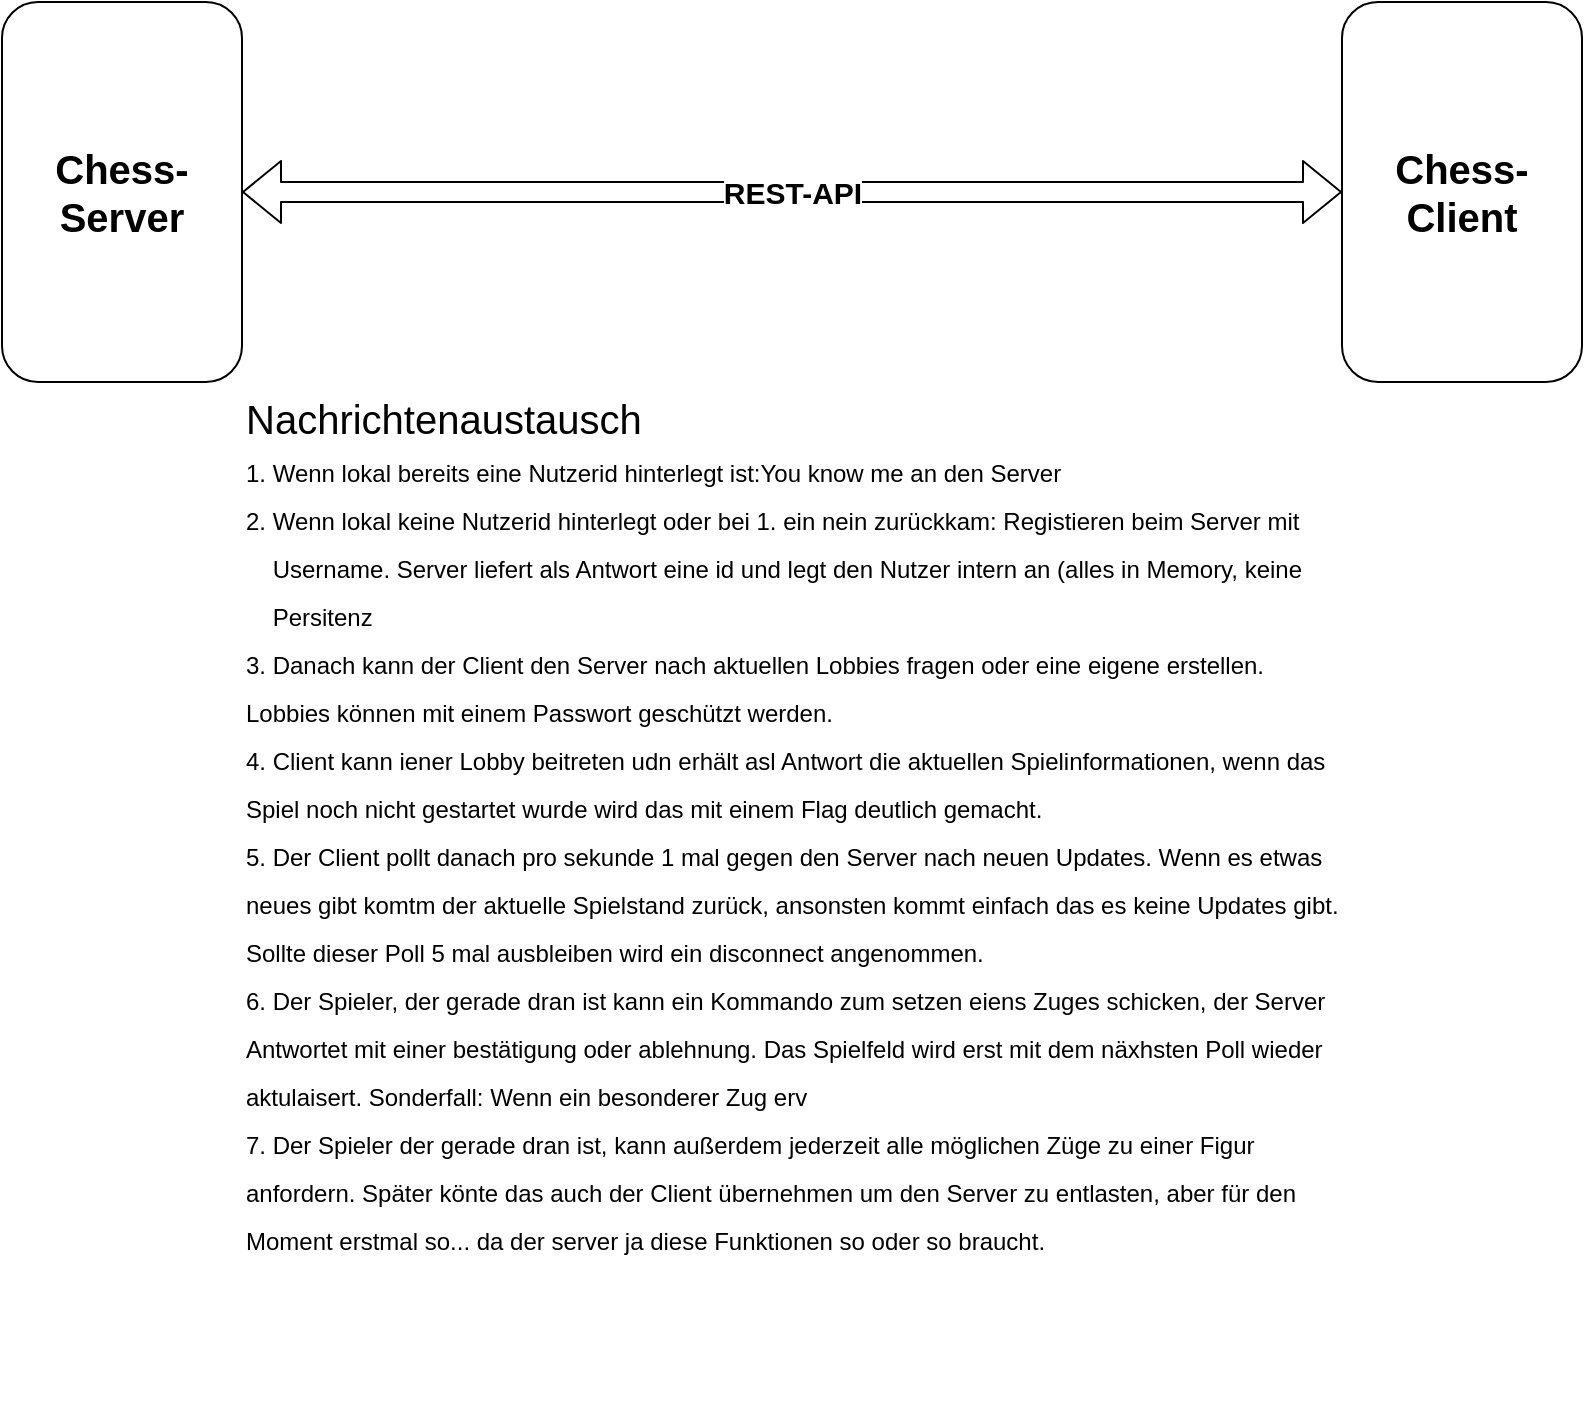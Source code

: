 <mxfile version="15.8.7" type="device"><diagram id="rnWWwi0MaWpmqOHsOCMC" name="Seite-1"><mxGraphModel dx="982" dy="583" grid="1" gridSize="10" guides="1" tooltips="1" connect="1" arrows="1" fold="1" page="1" pageScale="1" pageWidth="827" pageHeight="1169" math="0" shadow="0"><root><mxCell id="0"/><mxCell id="1" parent="0"/><mxCell id="eiP-1kDNFAWoTtYaZ0GF-1" value="&lt;b&gt;&lt;font style=&quot;font-size: 20px&quot;&gt;Chess-&lt;br&gt;Server&lt;/font&gt;&lt;/b&gt;" style="rounded=1;whiteSpace=wrap;html=1;" parent="1" vertex="1"><mxGeometry x="20" y="290" width="120" height="190" as="geometry"/></mxCell><mxCell id="eiP-1kDNFAWoTtYaZ0GF-2" value="&lt;b&gt;&lt;font style=&quot;font-size: 20px&quot;&gt;Chess-&lt;br&gt;&lt;/font&gt;&lt;/b&gt;&lt;b&gt;&lt;font style=&quot;font-size: 20px&quot;&gt;Client&lt;/font&gt;&lt;/b&gt;" style="rounded=1;whiteSpace=wrap;html=1;" parent="1" vertex="1"><mxGeometry x="690" y="290" width="120" height="190" as="geometry"/></mxCell><mxCell id="eiP-1kDNFAWoTtYaZ0GF-3" value="&lt;b&gt;&lt;font style=&quot;font-size: 15px&quot;&gt;REST-API&lt;/font&gt;&lt;/b&gt;" style="shape=flexArrow;endArrow=classic;startArrow=classic;html=1;exitX=1;exitY=0.5;exitDx=0;exitDy=0;entryX=0;entryY=0.5;entryDx=0;entryDy=0;" parent="1" source="eiP-1kDNFAWoTtYaZ0GF-1" target="eiP-1kDNFAWoTtYaZ0GF-2" edge="1"><mxGeometry width="50" height="50" relative="1" as="geometry"><mxPoint x="390" y="440" as="sourcePoint"/><mxPoint x="440" y="390" as="targetPoint"/></mxGeometry></mxCell><mxCell id="eiP-1kDNFAWoTtYaZ0GF-5" value="&lt;font style=&quot;font-size: 20px&quot;&gt;Nachrichtenaustausch&lt;br&gt;&lt;span style=&quot;font-size: 12px&quot;&gt;1. Wenn lokal bereits eine Nutzerid hinterlegt ist:You know me an den Server&lt;br&gt;&lt;/span&gt;&lt;span style=&quot;font-size: 12px&quot;&gt;2. Wenn lokal keine Nutzerid hinterlegt oder bei 1. ein nein zurückkam: Registieren beim Server mit&amp;nbsp;&lt;br&gt;&amp;nbsp; &amp;nbsp; Username. Server liefert als Antwort eine id und legt den Nutzer intern an (alles in Memory, keine&amp;nbsp;&lt;br&gt;&amp;nbsp; &amp;nbsp; Persitenz&lt;br&gt;3. Danach kann der Client den Server nach aktuellen Lobbies fragen oder eine eigene erstellen.&amp;nbsp; &amp;nbsp; &amp;nbsp; &amp;nbsp; Lobbies können mit einem Passwort geschützt werden.&lt;br&gt;4. Client kann iener Lobby beitreten udn erhält asl Antwort die aktuellen Spielinformationen, wenn das Spiel noch nicht gestartet wurde wird das mit einem Flag deutlich gemacht.&lt;br&gt;5. Der Client pollt danach pro sekunde 1 mal gegen den Server nach neuen Updates. Wenn es etwas neues gibt komtm der aktuelle Spielstand zurück, ansonsten kommt einfach das es keine Updates gibt.&lt;br&gt;Sollte dieser Poll 5 mal ausbleiben wird ein disconnect angenommen.&lt;br&gt;6. Der Spieler, der gerade dran ist kann ein Kommando zum setzen eiens Zuges schicken, der Server Antwortet mit einer bestätigung oder ablehnung. Das Spielfeld wird erst mit dem näxhsten Poll wieder aktulaisert. Sonderfall: Wenn ein besonderer Zug erv&lt;br&gt;7. Der Spieler der gerade dran ist, kann außerdem jederzeit alle möglichen Züge zu einer Figur anfordern. Später könte das auch der Client übernehmen um den Server zu entlasten, aber für den Moment erstmal so... da der server ja diese Funktionen so oder so braucht.&lt;br&gt;&lt;br&gt;&lt;br&gt;&lt;br&gt;&lt;/span&gt;&lt;/font&gt;" style="text;html=1;strokeColor=none;fillColor=none;align=left;verticalAlign=top;whiteSpace=wrap;rounded=0;" parent="1" vertex="1"><mxGeometry x="140" y="480" width="550" height="440" as="geometry"/></mxCell></root></mxGraphModel></diagram></mxfile>